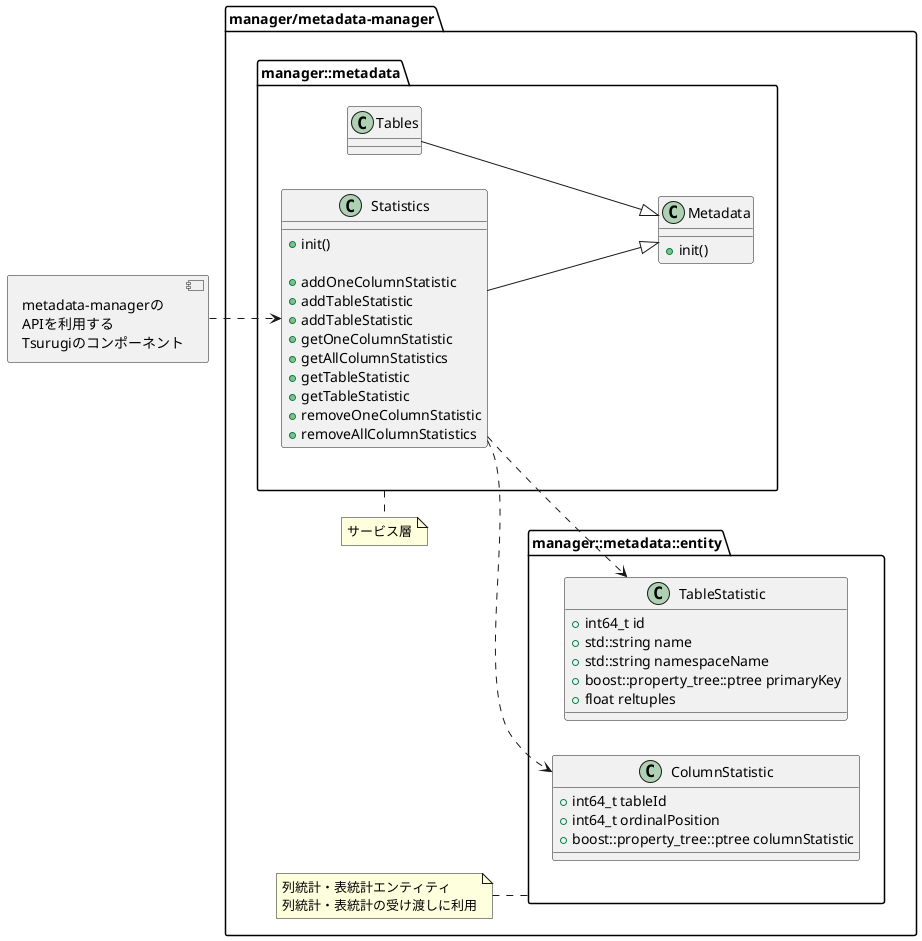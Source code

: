 @startuml ClassDiagram_overview
left to right direction
allowmixing

package "manager/metadata-manager" {

  package manager::metadata as manager_metadata{
    class "Metadata" as Metadata {
      {method}+init()
    }

    class Statistics {
      {method}+init()
      {method}
      {method}+addOneColumnStatistic
      {method}+addTableStatistic
      {method}+addTableStatistic
      {method}+getOneColumnStatistic
      {method}+getAllColumnStatistics
      {method}+getTableStatistic
      {method}+getTableStatistic
      {method}+removeOneColumnStatistic
      {method}+removeAllColumnStatistics
    }
    
    class Tables {
      
    }
    
  }
    
    package manager::metadata::entity as entity{
      class TableStatistic {
        {field}+int64_t id
        {field}+std::string name
        {field}+std::string namespaceName
        {field}+boost::property_tree::ptree primaryKey
        {field}+float reltuples
      }
      
      class ColumnStatistic {
        {field}+int64_t tableId
        {field}+int64_t ordinalPosition
        {field}+boost::property_tree::ptree columnStatistic
      }
    }

  Statistics --|> Metadata
  Tables --|> Metadata
  Statistics ..> TableStatistic
  Statistics ..> ColumnStatistic
  
  note bottom of manager_metadata
  サービス層
  end note
  
  note left of entity
  列統計・表統計エンティティ
  列統計・表統計の受け渡しに利用
  end note
}

component "metadata-managerの\nAPIを利用する\nTsurugiのコンポーネント" as other_components 
other_components ..> Statistics
@enduml

@startuml ClassDiagram_overview_connection
title サービス層のオブジェクトとコネクションのオブジェクト図
left to right direction
allowmixing

package "manager/metadata-manager" {

  package manager::metadata as manager_metadata{
    object Tables
    object Statistics
  }
  
  package manager::metadata::db as manager_db{
    object "PGconn" as pg1
    object "PGconn" as pg2
  }

  pg1 : con = コネクション1のポインタ
  pg2 : con = コネクション2のポインタ
  
  Tables "1" --> "1" pg2
  Statistics "1" --> "1" pg1
    
  note bottom of manager_metadata
  サービス層
  end note
}

component "メタデータ格納先\n(PostgreSQL)" as metadata_store
pg1 ..> metadata_store : コネクション1
pg2 ..> metadata_store : コネクション2

@enduml

@startuml ClassDiagram_overview_dao
left to right direction
allowmixing

package "manager/metadata-manager" {
  package manager::metadata::db as manager_db{
  
    class "DBSessionManager" as DBSM {
    }

    package dao{

      class "StatisticsDAO" as StatisticsDAO{
      }
  
      class "TablesDAO" as TablesDAO{
      }
  

    }
  }

  package manager::metadata as manager_metadata{

    class "Metadata" as Metadata {
      {field}#DBSessionManager dbsm
    }
    
    class Statistics {
      {field}-StatisticsDAO statisticsDAO
      {field}-TablesDAO tablesDAO
    }
    
    class Tables{
      {field}-TablesDAO tablesDAO
    }

  }
  
  note bottom of manager_metadata
  サービス層
  end note
  
  note bottom of manager_db
  DBアクセス層
  end note

  Metadata "1" *--> "1" DBSM
  Tables "1" *-->"1" DBSM
  Statistics "1" *--> "1" DBSM
  Statistics -|> Metadata
  Tables -|> Metadata
  Statistics -> StatisticsDAO
  Statistics -> TablesDAO
  Tables -> TablesDAO
}

component "メタデータ\n格納先" as metadata_store

dao ..> metadata_store : 前処理済みプリペアード\nステートメント発行
DBSM ..> metadata_store : コネクション管理・\nトランザクション管理・\nクエリの前処理実行

@enduml

@startuml ClassDiagram_detail_dbsm
left to right direction
allowmixing

package "manager/metadata-manager" {
  package manager::metadata as manager_metadata{

    class "Metadata" as Metadata {
      {field}#DBSessionManager dbsm
    }
    
    class Statistics {
    }
    
    class Tables{
    }

  }
  
  package manager::metadata::db{
  
    class "DBSessionManager" as DBSM {
      {field}-{static}PGconn *sqlSession

      {method}+{static}ErrorCode getDAO(TABLE_NAME tableName, GenericDAO *&gdao)
      {method}
      {method}-{static}bool isOpen()
      {method}+{static}ErrorCode connect()
      {method}+{static}ErrorCode close()
      {method}
      {method}+{static}ErrorCode startTransaction()
      {method}+{static}ErrorCode commit()
      {method}+{static}ErrorCode rollback()
      {method}+{static}ErrorCode setAlwaysSecureSearchPath()
    }
  
    class Config {
      {field}-{static}std::string CONNECTION_STRING
      {method}+{static}void init()
      {method}+{static}std::string getConnectionString()
    }
  }
  
  note bottom of manager_metadata
  サービス層
  end note

  Metadata "1" *--> "1" DBSM
  Tables "1" *--> "1" DBSM
  Statistics "1" *--> "1" DBSM
  Statistics -|> Metadata
  Tables -|> Metadata
  
  DBSM .> Config

}

component "OSの環境変数" as os
Config ..> os

@enduml

@startuml ClassDiagram_detail_dao
left to right direction

package "manager/metadata-manager" {
  
  package manager::metadata::db::dao{
  
    abstract class GenericDAO
    {
      {field}#TABLE_NAME tableName
	    {field}#PGconn *sqlSession
      {method}#bool prepare(const char* &name, const char* &statement)
	    {method}#bool exec_prepared(const char* &name, std::vector<char const *> &paramValues, PGresult *&res)
	    {method}+GenericDAO(PGconn *sqlSession, TABLE_NAME tableName)
	    {method}+virtual ~GenericDAO()
      {method}+bool prepareStatements()
      {method}-bool prepare()
    }

    class "StatisticsDAO" as StatisticsDAO{
      {method}+upsertOneColumnStatisticByTableIdColumnOrdinalPosition( column_statistic, table_id, ordinal_position)
      {method}+selectOneColumnStatisticByTableIdColumnOrdinalPosition( column_statistic, table_id, ordinal_position)
      {method}+selectAllColumnStatisticByTableId( column_statistics, table_id)
      {method}+deleteAllColumnStatisticByTableId( table_id)
      {method}+deleteOneColumnStatisticByTableIdColumnOrdinalPosition( table_id, ordinal_position)
    }
  
    class "TablesDAO" as TablesDAO{
      {method}+updateReltuplesByTableName(reltuples, table_name)
      {method}+updateReltuplesByTableId(reltuples, table_id)
      {method}+selectTableStatisticByTableName( tables, table_name)
      {method}+selectTableStatisticByTableId( tables, table_id)
    }
  
  }

  StatisticsDAO -|> GenericDAO
  TablesDAO -|> GenericDAO
}

@enduml

@startuml ClassDiagram_detail_dialect
left to right direction

package "manager/metadata-manager" {

  package manager::metadata::db::dao{

    abstract class GenericDAO
    {
    }

    package dialect{
      class DialectStrategy
      {
        -{field}{static}{method}Dialect* instance;
        +{method}{static}{method}Dialect* getInstance();
      }
  
      abstract class Dialect {

	      {method}virtual ~Dialect(){};
        {method}
        {method}// StatisticsDAO
	      {method}virtual const char *StatisticsDAO_upsertOneColumnStatisticByTableIdColumnOrdinalPosition() = 0;
	      {method}virtual const char *StatisticsDAO_selectOneColumnStatisticByTableIdColumnOrdinalPosition() = 0;
	      {method}virtual const char *StatisticsDAO_selectAllColumnStatisticByTableId() = 0;
        {method}virtual const char *StatisticsDAO_deleteAllColumnStatisticByTableId() = 0;
        {method}virtual const char *StatisticsDAO_deleteOneColumnStatisticByTableIdColumnOrdinalPosition() = 0;
        {method}
        {method}// TablesDAO
        {method}virtual const char* TablesDAO_updateReltuplesByTableId() = 0;
        {method}virtual const char* TablesDAO_updateReltuplesByTableName() = 0;
        {method}virtual const char* TablesDAO_selectTableStatisticByTableId() = 0;
        {method}virtual const char* TablesDAO_selectTableStatisticByTableName() = 0;
      }
  
      class PostgreSQLDialect
      {
      }
    }
  }
  
  GenericDAO ..> DialectStrategy
  
  PostgreSQLDialect -|> Dialect
  DialectStrategy -> PostgreSQLDialect
  
}

@enduml

@startuml ClassDiagram_detail_dao_enum
left to right direction

package "manager/metadata-manager" {

  package manager::metadata::db::dao{

    enum TABLE_NAME
    {
	    STATISTICS
      TABLES
    }
  
    enum STATEMENT_NAME{
      StatisticsDAO_upsertOneColumnStatisticByTableIdColumnOrdinalPosition
      StatisticsDAO_selectOneColumnStatisticByTableIdColumnOrdinalPosition
      StatisticsDAO_selectAllColumnStatisticByTableId
      StatisticsDAO_deleteAllColumnStatisticByTableId
      StatisticsDAO_deleteOneColumnStatisticByTableIdColumnOrdinalPosition
      TablesDAO_updateReltuplesByTableName
      TablesDAO_updateReltuplesByTableId
      TablesDAO_selectTableStatisticByTableName
      TablesDAO_selectTableStatisticByTableId
    }
  
    abstract class GenericDAO
    {
    }
  }
  
  GenericDAO ..> TABLE_NAME
  GenericDAO ..> STATEMENT_NAME
  
}

@enduml
